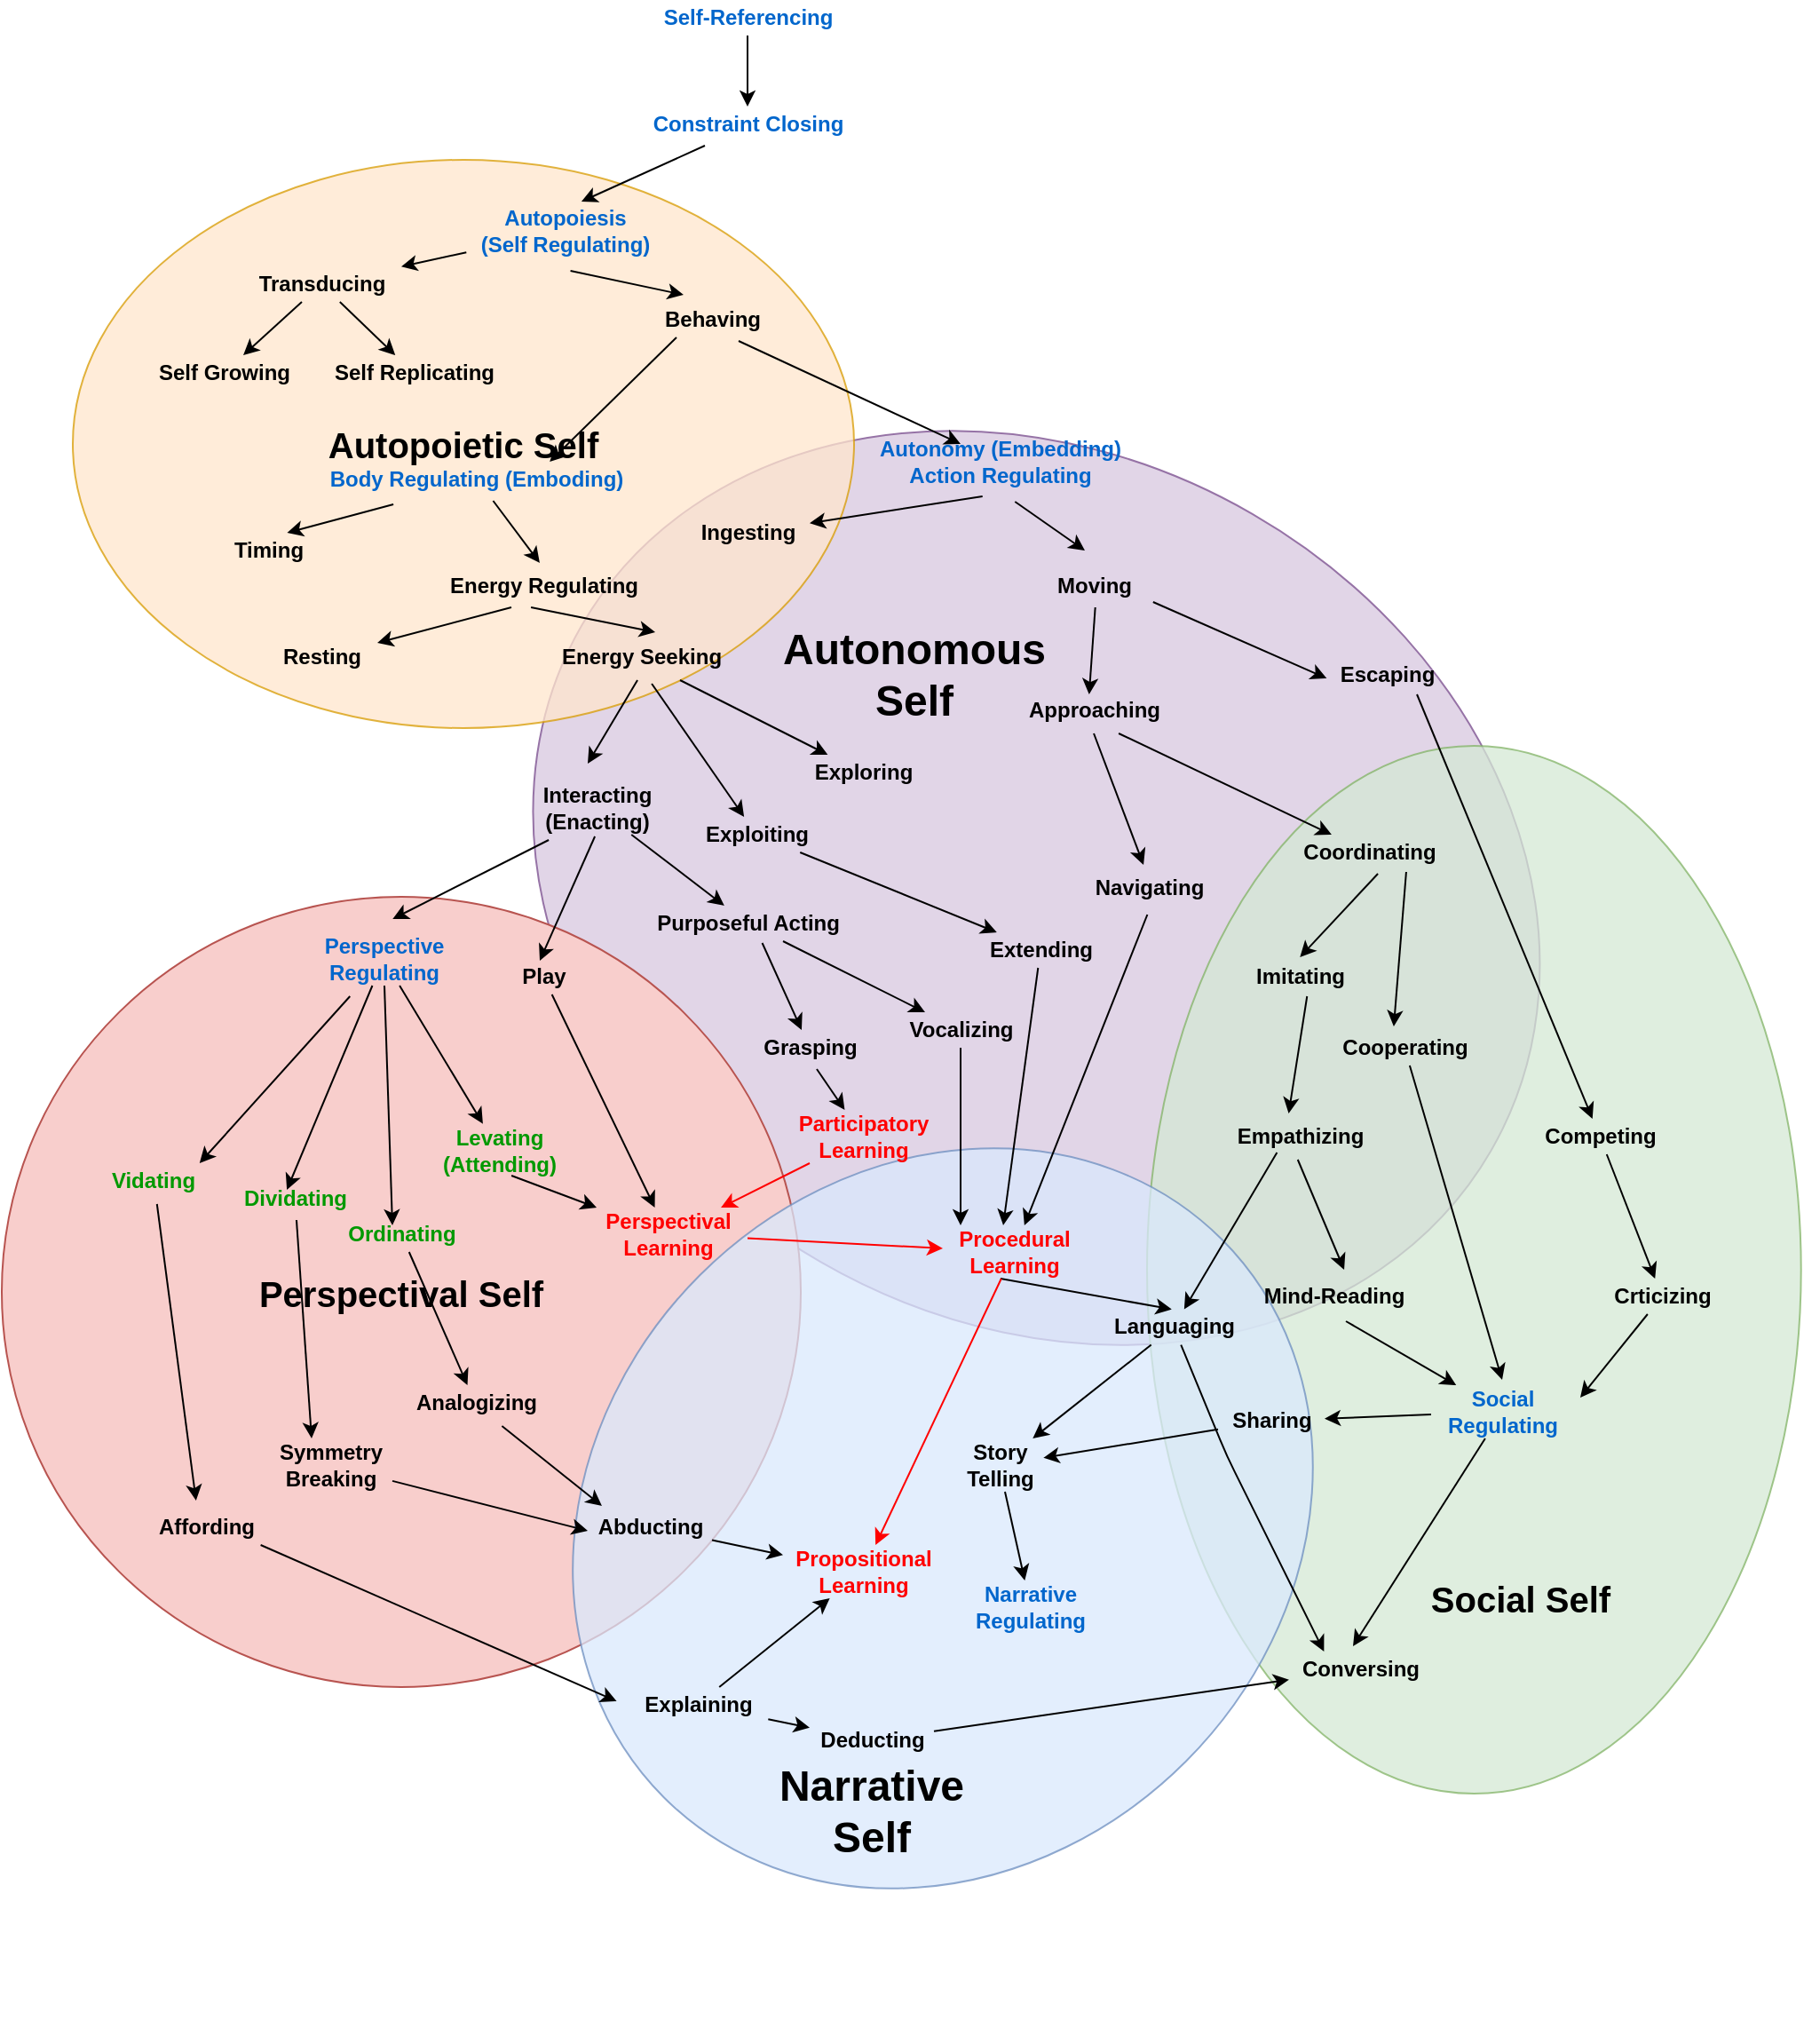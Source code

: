 <mxfile version="13.8.6" type="github">
  <diagram id="261lAa1EZaPhHnJhHldy" name="Page-1">
    <mxGraphModel dx="1796" dy="473" grid="1" gridSize="10" guides="1" tooltips="1" connect="1" arrows="1" fold="1" page="1" pageScale="1" pageWidth="850" pageHeight="1100" math="0" shadow="0">
      <root>
        <mxCell id="0" />
        <mxCell id="1" parent="0" />
        <mxCell id="-oYrf_uy26-qNpr954tw-61" value="" style="ellipse;whiteSpace=wrap;html=1;rotation=30;fillColor=#e1d5e7;strokeColor=#9673a6;" parent="1" vertex="1">
          <mxGeometry x="257.03" y="266.81" width="591.38" height="486.37" as="geometry" />
        </mxCell>
        <mxCell id="-oYrf_uy26-qNpr954tw-57" value="" style="ellipse;whiteSpace=wrap;html=1;fillColor=#d5e8d4;strokeColor=#82b366;direction=south;opacity=75;" parent="1" vertex="1">
          <mxGeometry x="615" y="430" width="368.35" height="590" as="geometry" />
        </mxCell>
        <mxCell id="-oYrf_uy26-qNpr954tw-51" value="&lt;b style=&quot;font-size: 20px&quot;&gt;Perspectival Self&lt;/b&gt;" style="ellipse;whiteSpace=wrap;html=1;fillColor=#f8cecc;strokeColor=#b85450;" parent="1" vertex="1">
          <mxGeometry x="-30" y="515" width="450" height="445" as="geometry" />
        </mxCell>
        <mxCell id="-oYrf_uy26-qNpr954tw-55" value="" style="ellipse;whiteSpace=wrap;html=1;rotation=45;fillColor=#dae8fc;strokeColor=#6c8ebf;opacity=75;" parent="1" vertex="1">
          <mxGeometry x="306.4" y="642.81" width="387.18" height="444.39" as="geometry" />
        </mxCell>
        <mxCell id="-oYrf_uy26-qNpr954tw-50" value="&lt;span style=&quot;font-size: 20px&quot;&gt;&lt;b&gt;Autopoietic Self&lt;/b&gt;&lt;/span&gt;" style="ellipse;whiteSpace=wrap;html=1;fillColor=#ffe6cc;strokeColor=#d79b00;opacity=75;" parent="1" vertex="1">
          <mxGeometry x="10" y="100" width="440" height="320" as="geometry" />
        </mxCell>
        <mxCell id="-oYrf_uy26-qNpr954tw-1" value="Constraint Closing" style="text;html=1;align=center;verticalAlign=middle;resizable=0;points=[];autosize=1;fontStyle=1;fontColor=#0066CC;" parent="1" vertex="1">
          <mxGeometry x="330" y="70" width="120" height="20" as="geometry" />
        </mxCell>
        <mxCell id="-oYrf_uy26-qNpr954tw-2" value="Autopoiesis&lt;br&gt;(Self Regulating)" style="text;html=1;align=center;verticalAlign=middle;resizable=0;points=[];autosize=1;fontStyle=1;fontColor=#0066CC;" parent="1" vertex="1">
          <mxGeometry x="231.65" y="125" width="110" height="30" as="geometry" />
        </mxCell>
        <mxCell id="-oYrf_uy26-qNpr954tw-3" value="Self Replicating" style="text;html=1;align=center;verticalAlign=middle;resizable=0;points=[];autosize=1;fontStyle=1" parent="1" vertex="1">
          <mxGeometry x="147.03" y="210" width="110" height="20" as="geometry" />
        </mxCell>
        <mxCell id="-oYrf_uy26-qNpr954tw-4" value="Self Growing" style="text;html=1;align=center;verticalAlign=middle;resizable=0;points=[];autosize=1;fontStyle=1" parent="1" vertex="1">
          <mxGeometry x="50" y="210" width="90" height="20" as="geometry" />
        </mxCell>
        <mxCell id="-oYrf_uy26-qNpr954tw-5" value="Behaving" style="text;html=1;align=center;verticalAlign=middle;resizable=0;points=[];autosize=1;fontStyle=1" parent="1" vertex="1">
          <mxGeometry x="335" y="180" width="70" height="20" as="geometry" />
        </mxCell>
        <mxCell id="-oYrf_uy26-qNpr954tw-6" value="Body Regulating (Emboding)" style="text;html=1;align=center;verticalAlign=middle;resizable=0;points=[];autosize=1;fontStyle=1;fontColor=#0066CC;" parent="1" vertex="1">
          <mxGeometry x="146.65" y="270" width="180" height="20" as="geometry" />
        </mxCell>
        <mxCell id="-oYrf_uy26-qNpr954tw-7" value="Autonomy (Embedding)&lt;br&gt;Action Regulating" style="text;html=1;align=center;verticalAlign=middle;resizable=0;points=[];autosize=1;fontStyle=1;fontColor=#0066CC;" parent="1" vertex="1">
          <mxGeometry x="456.65" y="255" width="150" height="30" as="geometry" />
        </mxCell>
        <mxCell id="-oYrf_uy26-qNpr954tw-9" value="Exploiting" style="text;html=1;align=center;verticalAlign=middle;resizable=0;points=[];autosize=1;fontStyle=1" parent="1" vertex="1">
          <mxGeometry x="360.0" y="470" width="70" height="20" as="geometry" />
        </mxCell>
        <mxCell id="-oYrf_uy26-qNpr954tw-10" value="Exploring" style="text;html=1;align=center;verticalAlign=middle;resizable=0;points=[];autosize=1;fontStyle=1" parent="1" vertex="1">
          <mxGeometry x="420" y="435" width="70" height="20" as="geometry" />
        </mxCell>
        <mxCell id="-oYrf_uy26-qNpr954tw-11" value="Interacting&lt;br&gt;(Enacting)" style="text;html=1;align=center;verticalAlign=middle;resizable=0;points=[];autosize=1;fontStyle=1" parent="1" vertex="1">
          <mxGeometry x="265" y="450" width="80" height="30" as="geometry" />
        </mxCell>
        <mxCell id="-oYrf_uy26-qNpr954tw-12" value="Timing" style="text;html=1;align=center;verticalAlign=middle;resizable=0;points=[];autosize=1;fontStyle=1" parent="1" vertex="1">
          <mxGeometry x="95" y="310" width="50" height="20" as="geometry" />
        </mxCell>
        <mxCell id="-oYrf_uy26-qNpr954tw-13" value="Energy Regulating" style="text;html=1;align=center;verticalAlign=middle;resizable=0;points=[];autosize=1;fontStyle=1" parent="1" vertex="1">
          <mxGeometry x="215" y="330" width="120" height="20" as="geometry" />
        </mxCell>
        <mxCell id="-oYrf_uy26-qNpr954tw-14" value="Resting" style="text;html=1;align=center;verticalAlign=middle;resizable=0;points=[];autosize=1;fontStyle=1" parent="1" vertex="1">
          <mxGeometry x="120" y="370" width="60" height="20" as="geometry" />
        </mxCell>
        <mxCell id="-oYrf_uy26-qNpr954tw-15" value="Energy Seeking" style="text;html=1;align=center;verticalAlign=middle;resizable=0;points=[];autosize=1;fontStyle=1" parent="1" vertex="1">
          <mxGeometry x="275" y="370" width="110" height="20" as="geometry" />
        </mxCell>
        <mxCell id="-oYrf_uy26-qNpr954tw-16" value="Ingesting" style="text;html=1;align=center;verticalAlign=middle;resizable=0;points=[];autosize=1;fontStyle=1" parent="1" vertex="1">
          <mxGeometry x="355" y="300" width="70" height="20" as="geometry" />
        </mxCell>
        <mxCell id="-oYrf_uy26-qNpr954tw-17" value="Moving" style="text;html=1;align=center;verticalAlign=middle;resizable=0;points=[];autosize=1;fontStyle=1" parent="1" vertex="1">
          <mxGeometry x="555" y="330" width="60" height="20" as="geometry" />
        </mxCell>
        <mxCell id="-oYrf_uy26-qNpr954tw-18" value="Escaping" style="text;html=1;align=center;verticalAlign=middle;resizable=0;points=[];autosize=1;fontStyle=1" parent="1" vertex="1">
          <mxGeometry x="715" y="380" width="70" height="20" as="geometry" />
        </mxCell>
        <mxCell id="-oYrf_uy26-qNpr954tw-19" value="Approaching" style="text;html=1;align=center;verticalAlign=middle;resizable=0;points=[];autosize=1;fontStyle=1" parent="1" vertex="1">
          <mxGeometry x="540" y="400" width="90" height="20" as="geometry" />
        </mxCell>
        <mxCell id="-oYrf_uy26-qNpr954tw-20" value="Perspective&lt;br&gt;Regulating" style="text;html=1;align=center;verticalAlign=middle;resizable=0;points=[];autosize=1;fontStyle=1;fontColor=#0066CC;" parent="1" vertex="1">
          <mxGeometry x="145" y="535" width="80" height="30" as="geometry" />
        </mxCell>
        <mxCell id="-oYrf_uy26-qNpr954tw-21" value="Purposeful Acting" style="text;html=1;align=center;verticalAlign=middle;resizable=0;points=[];autosize=1;fontStyle=1" parent="1" vertex="1">
          <mxGeometry x="330" y="520" width="120" height="20" as="geometry" />
        </mxCell>
        <mxCell id="-oYrf_uy26-qNpr954tw-33" value="Levating&lt;br&gt;(Attending)" style="text;html=1;align=center;verticalAlign=middle;resizable=0;points=[];autosize=1;fontStyle=1;fontColor=#009900;" parent="1" vertex="1">
          <mxGeometry x="210" y="642.81" width="80" height="30" as="geometry" />
        </mxCell>
        <mxCell id="-oYrf_uy26-qNpr954tw-34" value="Vidating" style="text;html=1;align=center;verticalAlign=middle;resizable=0;points=[];autosize=1;fontStyle=1;fontColor=#009900;" parent="1" vertex="1">
          <mxGeometry x="25" y="665" width="60" height="20" as="geometry" />
        </mxCell>
        <mxCell id="-oYrf_uy26-qNpr954tw-35" value="Symmetry&lt;br&gt;Breaking" style="text;html=1;align=center;verticalAlign=middle;resizable=0;points=[];autosize=1;fontStyle=1" parent="1" vertex="1">
          <mxGeometry x="120" y="820" width="70" height="30" as="geometry" />
        </mxCell>
        <mxCell id="-oYrf_uy26-qNpr954tw-36" value="Ordinating" style="text;html=1;align=center;verticalAlign=middle;resizable=0;points=[];autosize=1;fontStyle=1;fontColor=#009900;" parent="1" vertex="1">
          <mxGeometry x="155" y="695" width="80" height="20" as="geometry" />
        </mxCell>
        <mxCell id="-oYrf_uy26-qNpr954tw-37" value="Procedural&lt;br&gt;Learning" style="text;html=1;align=center;verticalAlign=middle;resizable=0;points=[];autosize=1;fontStyle=1;fontColor=#FF0000;" parent="1" vertex="1">
          <mxGeometry x="500" y="700" width="80" height="30" as="geometry" />
        </mxCell>
        <mxCell id="-oYrf_uy26-qNpr954tw-38" value="Propositional&lt;br&gt;Learning" style="text;html=1;align=center;verticalAlign=middle;resizable=0;points=[];autosize=1;fontStyle=1;fontColor=#FF0000;" parent="1" vertex="1">
          <mxGeometry x="410" y="880" width="90" height="30" as="geometry" />
        </mxCell>
        <mxCell id="-oYrf_uy26-qNpr954tw-39" value="Play" style="text;html=1;align=center;verticalAlign=middle;resizable=0;points=[];autosize=1;fontStyle=1" parent="1" vertex="1">
          <mxGeometry x="255" y="550" width="40" height="20" as="geometry" />
        </mxCell>
        <mxCell id="-oYrf_uy26-qNpr954tw-40" value="Participatory&lt;br&gt;Learning" style="text;html=1;align=center;verticalAlign=middle;resizable=0;points=[];autosize=1;fontStyle=1;fontColor=#FF0000;" parent="1" vertex="1">
          <mxGeometry x="410" y="635" width="90" height="30" as="geometry" />
        </mxCell>
        <mxCell id="-oYrf_uy26-qNpr954tw-41" value="Sharing" style="text;html=1;align=center;verticalAlign=middle;resizable=0;points=[];autosize=1;fontStyle=1" parent="1" vertex="1">
          <mxGeometry x="655" y="800" width="60" height="20" as="geometry" />
        </mxCell>
        <mxCell id="-oYrf_uy26-qNpr954tw-42" value="Coordinating" style="text;html=1;align=center;verticalAlign=middle;resizable=0;points=[];autosize=1;fontStyle=1" parent="1" vertex="1">
          <mxGeometry x="695" y="480" width="90" height="20" as="geometry" />
        </mxCell>
        <mxCell id="-oYrf_uy26-qNpr954tw-43" value="Social&lt;br&gt;Regulating" style="text;html=1;align=center;verticalAlign=middle;resizable=0;points=[];autosize=1;fontStyle=1;fontColor=#0066CC;" parent="1" vertex="1">
          <mxGeometry x="775" y="790" width="80" height="30" as="geometry" />
        </mxCell>
        <mxCell id="-oYrf_uy26-qNpr954tw-44" value="Imitating" style="text;html=1;align=center;verticalAlign=middle;resizable=0;points=[];autosize=1;fontStyle=1" parent="1" vertex="1">
          <mxGeometry x="666.15" y="550" width="70" height="20" as="geometry" />
        </mxCell>
        <mxCell id="-oYrf_uy26-qNpr954tw-45" value="Languaging" style="text;html=1;align=center;verticalAlign=middle;resizable=0;points=[];autosize=1;fontStyle=1" parent="1" vertex="1">
          <mxGeometry x="590" y="747.28" width="80" height="20" as="geometry" />
        </mxCell>
        <mxCell id="-oYrf_uy26-qNpr954tw-46" value="Mind-Reading" style="text;html=1;align=center;verticalAlign=middle;resizable=0;points=[];autosize=1;fontStyle=1" parent="1" vertex="1">
          <mxGeometry x="675" y="730" width="90" height="20" as="geometry" />
        </mxCell>
        <mxCell id="-oYrf_uy26-qNpr954tw-47" value="Navigating" style="text;html=1;align=center;verticalAlign=middle;resizable=0;points=[];autosize=1;fontStyle=1" parent="1" vertex="1">
          <mxGeometry x="576.15" y="500" width="80" height="20" as="geometry" />
        </mxCell>
        <mxCell id="-oYrf_uy26-qNpr954tw-48" value="Grasping" style="text;html=1;align=center;verticalAlign=middle;resizable=0;points=[];autosize=1;fontStyle=1" parent="1" vertex="1">
          <mxGeometry x="390" y="590" width="70" height="20" as="geometry" />
        </mxCell>
        <mxCell id="-oYrf_uy26-qNpr954tw-49" value="&lt;b&gt;Vocalizing&lt;/b&gt;" style="text;html=1;align=center;verticalAlign=middle;resizable=0;points=[];autosize=1;" parent="1" vertex="1">
          <mxGeometry x="475" y="580" width="70" height="20" as="geometry" />
        </mxCell>
        <mxCell id="-oYrf_uy26-qNpr954tw-56" value="&lt;b&gt;Empathizing&lt;/b&gt;" style="text;html=1;align=center;verticalAlign=middle;resizable=0;points=[];autosize=1;" parent="1" vertex="1">
          <mxGeometry x="656.15" y="640" width="90" height="20" as="geometry" />
        </mxCell>
        <mxCell id="-oYrf_uy26-qNpr954tw-65" value="&lt;font style=&quot;font-size: 20px&quot;&gt;&lt;b&gt;Social Self&lt;br&gt;&lt;/b&gt;&lt;/font&gt;" style="text;html=1;align=center;verticalAlign=middle;resizable=0;points=[];autosize=1;" parent="1" vertex="1">
          <mxGeometry x="765" y="900" width="120" height="20" as="geometry" />
        </mxCell>
        <mxCell id="-oYrf_uy26-qNpr954tw-69" value="" style="endArrow=none;html=1;exitX=0.589;exitY=-0.05;exitDx=0;exitDy=0;exitPerimeter=0;endFill=0;startArrow=classic;startFill=1;entryX=0.3;entryY=1.1;entryDx=0;entryDy=0;entryPerimeter=0;" parent="1" source="-oYrf_uy26-qNpr954tw-2" target="-oYrf_uy26-qNpr954tw-1" edge="1">
          <mxGeometry width="50" height="50" relative="1" as="geometry">
            <mxPoint x="320" y="120" as="sourcePoint" />
            <mxPoint x="370" y="70" as="targetPoint" />
          </mxGeometry>
        </mxCell>
        <mxCell id="-oYrf_uy26-qNpr954tw-72" value="" style="endArrow=none;html=1;entryX=0.533;entryY=1.25;entryDx=0;entryDy=0;entryPerimeter=0;exitX=0.271;exitY=-0.2;exitDx=0;exitDy=0;exitPerimeter=0;startArrow=classic;startFill=1;" parent="1" source="-oYrf_uy26-qNpr954tw-5" target="-oYrf_uy26-qNpr954tw-2" edge="1">
          <mxGeometry width="50" height="50" relative="1" as="geometry">
            <mxPoint x="360" y="170" as="sourcePoint" />
            <mxPoint x="430" y="130" as="targetPoint" />
          </mxGeometry>
        </mxCell>
        <mxCell id="-oYrf_uy26-qNpr954tw-74" value="" style="endArrow=none;html=1;exitX=0.733;exitY=0;exitDx=0;exitDy=0;exitPerimeter=0;startArrow=classic;startFill=1;" parent="1" source="-oYrf_uy26-qNpr954tw-6" edge="1">
          <mxGeometry width="50" height="50" relative="1" as="geometry">
            <mxPoint x="300" y="250" as="sourcePoint" />
            <mxPoint x="350" y="200" as="targetPoint" />
          </mxGeometry>
        </mxCell>
        <mxCell id="-oYrf_uy26-qNpr954tw-76" value="" style="endArrow=classic;html=1;exitX=0.714;exitY=1.1;exitDx=0;exitDy=0;exitPerimeter=0;startArrow=none;startFill=0;endFill=1;" parent="1" source="-oYrf_uy26-qNpr954tw-5" edge="1">
          <mxGeometry width="50" height="50" relative="1" as="geometry">
            <mxPoint x="460" y="200" as="sourcePoint" />
            <mxPoint x="510" y="260" as="targetPoint" />
          </mxGeometry>
        </mxCell>
        <mxCell id="-oYrf_uy26-qNpr954tw-78" value="" style="endArrow=none;html=1;exitX=0.714;exitY=0;exitDx=0;exitDy=0;exitPerimeter=0;entryX=0.244;entryY=1.2;entryDx=0;entryDy=0;entryPerimeter=0;startArrow=classic;startFill=1;" parent="1" source="-oYrf_uy26-qNpr954tw-12" target="-oYrf_uy26-qNpr954tw-6" edge="1">
          <mxGeometry width="50" height="50" relative="1" as="geometry">
            <mxPoint x="160" y="340" as="sourcePoint" />
            <mxPoint x="210" y="290" as="targetPoint" />
          </mxGeometry>
        </mxCell>
        <mxCell id="-oYrf_uy26-qNpr954tw-80" value="" style="endArrow=none;html=1;entryX=0.556;entryY=1.1;entryDx=0;entryDy=0;entryPerimeter=0;exitX=0.483;exitY=-0.15;exitDx=0;exitDy=0;exitPerimeter=0;startArrow=classic;startFill=1;" parent="1" source="-oYrf_uy26-qNpr954tw-13" target="-oYrf_uy26-qNpr954tw-6" edge="1">
          <mxGeometry width="50" height="50" relative="1" as="geometry">
            <mxPoint x="320" y="310" as="sourcePoint" />
            <mxPoint x="370" y="260" as="targetPoint" />
          </mxGeometry>
        </mxCell>
        <mxCell id="-oYrf_uy26-qNpr954tw-81" value="" style="endArrow=none;html=1;exitX=1.025;exitY=0.1;exitDx=0;exitDy=0;exitPerimeter=0;entryX=0.35;entryY=1.1;entryDx=0;entryDy=0;entryPerimeter=0;startArrow=classic;startFill=1;" parent="1" source="-oYrf_uy26-qNpr954tw-14" target="-oYrf_uy26-qNpr954tw-13" edge="1">
          <mxGeometry width="50" height="50" relative="1" as="geometry">
            <mxPoint x="190" y="400" as="sourcePoint" />
            <mxPoint x="240" y="350" as="targetPoint" />
          </mxGeometry>
        </mxCell>
        <mxCell id="-oYrf_uy26-qNpr954tw-82" value="" style="endArrow=none;html=1;entryX=0.442;entryY=1.1;entryDx=0;entryDy=0;entryPerimeter=0;exitX=0.573;exitY=-0.2;exitDx=0;exitDy=0;exitPerimeter=0;startArrow=classic;startFill=1;" parent="1" source="-oYrf_uy26-qNpr954tw-15" target="-oYrf_uy26-qNpr954tw-13" edge="1">
          <mxGeometry width="50" height="50" relative="1" as="geometry">
            <mxPoint x="350" y="340" as="sourcePoint" />
            <mxPoint x="400" y="290" as="targetPoint" />
          </mxGeometry>
        </mxCell>
        <mxCell id="-oYrf_uy26-qNpr954tw-84" value="" style="endArrow=none;html=1;entryX=0.438;entryY=1.15;entryDx=0;entryDy=0;entryPerimeter=0;startArrow=classic;startFill=1;" parent="1" source="-oYrf_uy26-qNpr954tw-16" target="-oYrf_uy26-qNpr954tw-7" edge="1">
          <mxGeometry width="50" height="50" relative="1" as="geometry">
            <mxPoint x="500" y="360" as="sourcePoint" />
            <mxPoint x="550" y="310" as="targetPoint" />
          </mxGeometry>
        </mxCell>
        <mxCell id="-oYrf_uy26-qNpr954tw-85" value="" style="endArrow=none;html=1;entryX=0.56;entryY=1.25;entryDx=0;entryDy=0;entryPerimeter=0;startArrow=classic;startFill=1;" parent="1" target="-oYrf_uy26-qNpr954tw-7" edge="1">
          <mxGeometry width="50" height="50" relative="1" as="geometry">
            <mxPoint x="580" y="320" as="sourcePoint" />
            <mxPoint x="540" y="330" as="targetPoint" />
          </mxGeometry>
        </mxCell>
        <mxCell id="-oYrf_uy26-qNpr954tw-86" value="" style="endArrow=none;html=1;entryX=0.514;entryY=1.1;entryDx=0;entryDy=0;entryPerimeter=0;exitX=0.471;exitY=0.05;exitDx=0;exitDy=0;exitPerimeter=0;startArrow=classic;startFill=1;" parent="1" source="-oYrf_uy26-qNpr954tw-19" target="-oYrf_uy26-qNpr954tw-17" edge="1">
          <mxGeometry width="50" height="50" relative="1" as="geometry">
            <mxPoint x="560" y="400" as="sourcePoint" />
            <mxPoint x="610" y="350" as="targetPoint" />
          </mxGeometry>
        </mxCell>
        <mxCell id="-oYrf_uy26-qNpr954tw-88" value="" style="endArrow=none;html=1;entryX=0.656;entryY=1.15;entryDx=0;entryDy=0;entryPerimeter=0;endFill=0;startArrow=classic;startFill=1;" parent="1" source="-oYrf_uy26-qNpr954tw-42" target="-oYrf_uy26-qNpr954tw-19" edge="1">
          <mxGeometry width="50" height="50" relative="1" as="geometry">
            <mxPoint x="720" y="450" as="sourcePoint" />
            <mxPoint x="710" y="290" as="targetPoint" />
          </mxGeometry>
        </mxCell>
        <mxCell id="-oYrf_uy26-qNpr954tw-90" value="" style="endArrow=classic;html=1;exitX=1.057;exitY=0.95;exitDx=0;exitDy=0;exitPerimeter=0;entryX=0.017;entryY=0.6;entryDx=0;entryDy=0;entryPerimeter=0;startArrow=none;startFill=0;endFill=1;" parent="1" source="-oYrf_uy26-qNpr954tw-17" target="-oYrf_uy26-qNpr954tw-18" edge="1">
          <mxGeometry width="50" height="50" relative="1" as="geometry">
            <mxPoint x="640" y="170" as="sourcePoint" />
            <mxPoint x="690" y="330" as="targetPoint" />
          </mxGeometry>
        </mxCell>
        <mxCell id="-oYrf_uy26-qNpr954tw-92" value="" style="endArrow=classic;html=1;exitX=0.556;exitY=1.1;exitDx=0;exitDy=0;exitPerimeter=0;entryX=0.5;entryY=-0.05;entryDx=0;entryDy=0;entryPerimeter=0;startArrow=none;startFill=0;endFill=1;" parent="1" source="-oYrf_uy26-qNpr954tw-42" target="-oYrf_uy26-qNpr954tw-44" edge="1">
          <mxGeometry width="50" height="50" relative="1" as="geometry">
            <mxPoint x="960" y="580" as="sourcePoint" />
            <mxPoint x="1010" y="530" as="targetPoint" />
          </mxGeometry>
        </mxCell>
        <mxCell id="-oYrf_uy26-qNpr954tw-96" value="" style="endArrow=none;html=1;exitX=0.429;exitY=-0.15;exitDx=0;exitDy=0;exitPerimeter=0;entryX=0.557;entryY=1.05;entryDx=0;entryDy=0;entryPerimeter=0;startArrow=classic;startFill=1;" parent="1" source="-oYrf_uy26-qNpr954tw-56" target="-oYrf_uy26-qNpr954tw-44" edge="1">
          <mxGeometry width="50" height="50" relative="1" as="geometry">
            <mxPoint x="690" y="550" as="sourcePoint" />
            <mxPoint x="740" y="500" as="targetPoint" />
          </mxGeometry>
        </mxCell>
        <mxCell id="-oYrf_uy26-qNpr954tw-99" value="" style="endArrow=none;html=1;entryX=0.482;entryY=1.15;entryDx=0;entryDy=0;entryPerimeter=0;startArrow=classic;startFill=1;" parent="1" target="-oYrf_uy26-qNpr954tw-15" edge="1">
          <mxGeometry width="50" height="50" relative="1" as="geometry">
            <mxPoint x="300" y="440" as="sourcePoint" />
            <mxPoint x="350" y="390" as="targetPoint" />
          </mxGeometry>
        </mxCell>
        <mxCell id="-oYrf_uy26-qNpr954tw-101" value="" style="endArrow=classic;html=1;exitX=0.555;exitY=1.25;exitDx=0;exitDy=0;exitPerimeter=0;startArrow=none;startFill=0;endFill=1;" parent="1" source="-oYrf_uy26-qNpr954tw-15" target="-oYrf_uy26-qNpr954tw-9" edge="1">
          <mxGeometry width="50" height="50" relative="1" as="geometry">
            <mxPoint x="350" y="430" as="sourcePoint" />
            <mxPoint x="390" y="460" as="targetPoint" />
          </mxGeometry>
        </mxCell>
        <mxCell id="-oYrf_uy26-qNpr954tw-102" value="" style="endArrow=classic;html=1;exitX=0.7;exitY=1.15;exitDx=0;exitDy=0;exitPerimeter=0;startArrow=none;startFill=0;endFill=1;" parent="1" source="-oYrf_uy26-qNpr954tw-15" target="-oYrf_uy26-qNpr954tw-10" edge="1">
          <mxGeometry width="50" height="50" relative="1" as="geometry">
            <mxPoint x="380" y="430" as="sourcePoint" />
            <mxPoint x="430" y="380" as="targetPoint" />
          </mxGeometry>
        </mxCell>
        <mxCell id="-oYrf_uy26-qNpr954tw-103" value="" style="endArrow=none;html=1;entryX=0.163;entryY=1.1;entryDx=0;entryDy=0;entryPerimeter=0;exitX=0.564;exitY=-0.25;exitDx=0;exitDy=0;exitPerimeter=0;startArrow=classic;startFill=1;" parent="1" source="-oYrf_uy26-qNpr954tw-20" target="-oYrf_uy26-qNpr954tw-11" edge="1">
          <mxGeometry width="50" height="50" relative="1" as="geometry">
            <mxPoint x="300" y="520" as="sourcePoint" />
            <mxPoint x="350" y="470" as="targetPoint" />
          </mxGeometry>
        </mxCell>
        <mxCell id="-oYrf_uy26-qNpr954tw-104" value="" style="endArrow=none;html=1;startArrow=classic;startFill=1;" parent="1" source="-oYrf_uy26-qNpr954tw-21" target="-oYrf_uy26-qNpr954tw-11" edge="1">
          <mxGeometry width="50" height="50" relative="1" as="geometry">
            <mxPoint x="310" y="640" as="sourcePoint" />
            <mxPoint x="360" y="590" as="targetPoint" />
          </mxGeometry>
        </mxCell>
        <mxCell id="-oYrf_uy26-qNpr954tw-105" value="" style="endArrow=none;html=1;entryX=0.569;entryY=1.05;entryDx=0;entryDy=0;entryPerimeter=0;startArrow=classic;startFill=1;" parent="1" source="-oYrf_uy26-qNpr954tw-48" target="-oYrf_uy26-qNpr954tw-21" edge="1">
          <mxGeometry width="50" height="50" relative="1" as="geometry">
            <mxPoint x="446.18" y="610" as="sourcePoint" />
            <mxPoint x="496.18" y="560" as="targetPoint" />
          </mxGeometry>
        </mxCell>
        <mxCell id="-oYrf_uy26-qNpr954tw-106" value="" style="endArrow=none;html=1;startArrow=classic;startFill=1;" parent="1" source="-oYrf_uy26-qNpr954tw-49" target="-oYrf_uy26-qNpr954tw-21" edge="1">
          <mxGeometry width="50" height="50" relative="1" as="geometry">
            <mxPoint x="500" y="640" as="sourcePoint" />
            <mxPoint x="550" y="590" as="targetPoint" />
          </mxGeometry>
        </mxCell>
        <mxCell id="-oYrf_uy26-qNpr954tw-107" value="" style="endArrow=none;html=1;entryX=0.5;entryY=1.15;entryDx=0;entryDy=0;entryPerimeter=0;exitX=0.461;exitY=-0.15;exitDx=0;exitDy=0;exitPerimeter=0;endFill=0;startArrow=classic;startFill=1;" parent="1" source="-oYrf_uy26-qNpr954tw-47" target="-oYrf_uy26-qNpr954tw-19" edge="1">
          <mxGeometry width="50" height="50" relative="1" as="geometry">
            <mxPoint x="660" y="560" as="sourcePoint" />
            <mxPoint x="640" y="470" as="targetPoint" />
          </mxGeometry>
        </mxCell>
        <mxCell id="-oYrf_uy26-qNpr954tw-108" value="" style="endArrow=none;html=1;entryX=0.488;entryY=1.25;entryDx=0;entryDy=0;entryPerimeter=0;startArrow=classic;startFill=1;" parent="1" source="-oYrf_uy26-qNpr954tw-37" target="-oYrf_uy26-qNpr954tw-47" edge="1">
          <mxGeometry width="50" height="50" relative="1" as="geometry">
            <mxPoint x="730" y="720" as="sourcePoint" />
            <mxPoint x="635" y="580" as="targetPoint" />
          </mxGeometry>
        </mxCell>
        <mxCell id="-oYrf_uy26-qNpr954tw-112" value="" style="endArrow=none;html=1;exitX=0.486;exitY=0;exitDx=0;exitDy=0;exitPerimeter=0;startArrow=classic;startFill=1;entryX=0.406;entryY=1;entryDx=0;entryDy=0;entryPerimeter=0;" parent="1" source="-oYrf_uy26-qNpr954tw-45" edge="1" target="-oYrf_uy26-qNpr954tw-37">
          <mxGeometry width="50" height="50" relative="1" as="geometry">
            <mxPoint x="730" y="720" as="sourcePoint" />
            <mxPoint x="608" y="640" as="targetPoint" />
          </mxGeometry>
        </mxCell>
        <mxCell id="-oYrf_uy26-qNpr954tw-113" value="" style="endArrow=none;html=1;entryX=0.557;entryY=1.1;entryDx=0;entryDy=0;entryPerimeter=0;startArrow=classic;startFill=1;" parent="1" target="-oYrf_uy26-qNpr954tw-48" edge="1" source="-oYrf_uy26-qNpr954tw-40">
          <mxGeometry width="50" height="50" relative="1" as="geometry">
            <mxPoint x="460" y="680" as="sourcePoint" />
            <mxPoint x="465" y="630" as="targetPoint" />
          </mxGeometry>
        </mxCell>
        <mxCell id="-oYrf_uy26-qNpr954tw-114" value="" style="endArrow=none;html=1;entryX=0.488;entryY=1.033;entryDx=0;entryDy=0;entryPerimeter=0;startArrow=classic;startFill=1;exitX=0.45;exitY=0.05;exitDx=0;exitDy=0;exitPerimeter=0;" parent="1" target="-oYrf_uy26-qNpr954tw-11" edge="1" source="-oYrf_uy26-qNpr954tw-39">
          <mxGeometry width="50" height="50" relative="1" as="geometry">
            <mxPoint x="360" y="640" as="sourcePoint" />
            <mxPoint x="480" y="560" as="targetPoint" />
          </mxGeometry>
        </mxCell>
        <mxCell id="-oYrf_uy26-qNpr954tw-116" value="Conversing" style="text;html=1;align=center;verticalAlign=middle;resizable=0;points=[];autosize=1;fontStyle=1" parent="1" vertex="1">
          <mxGeometry x="695" y="940" width="80" height="20" as="geometry" />
        </mxCell>
        <mxCell id="-oYrf_uy26-qNpr954tw-117" value="" style="endArrow=none;html=1;entryX=0.486;entryY=1.15;entryDx=0;entryDy=0;entryPerimeter=0;exitX=0.567;exitY=-0.25;exitDx=0;exitDy=0;exitPerimeter=0;endFill=0;startArrow=classic;startFill=1;" parent="1" source="-oYrf_uy26-qNpr954tw-46" target="-oYrf_uy26-qNpr954tw-56" edge="1">
          <mxGeometry width="50" height="50" relative="1" as="geometry">
            <mxPoint x="750" y="720" as="sourcePoint" />
            <mxPoint x="770" y="620" as="targetPoint" />
          </mxGeometry>
        </mxCell>
        <mxCell id="-oYrf_uy26-qNpr954tw-118" value="" style="endArrow=none;html=1;entryX=0.578;entryY=1.2;entryDx=0;entryDy=0;entryPerimeter=0;endFill=0;startArrow=classic;startFill=1;" parent="1" source="-oYrf_uy26-qNpr954tw-43" target="-oYrf_uy26-qNpr954tw-46" edge="1">
          <mxGeometry width="50" height="50" relative="1" as="geometry">
            <mxPoint x="760" y="800" as="sourcePoint" />
            <mxPoint x="810" y="750" as="targetPoint" />
          </mxGeometry>
        </mxCell>
        <mxCell id="-oYrf_uy26-qNpr954tw-119" value="" style="endArrow=none;html=1;exitX=0.45;exitY=-0.15;exitDx=0;exitDy=0;exitPerimeter=0;endFill=0;startArrow=classic;startFill=1;" parent="1" source="-oYrf_uy26-qNpr954tw-116" target="-oYrf_uy26-qNpr954tw-43" edge="1">
          <mxGeometry width="50" height="50" relative="1" as="geometry">
            <mxPoint x="630" y="910" as="sourcePoint" />
            <mxPoint x="720" y="825" as="targetPoint" />
          </mxGeometry>
        </mxCell>
        <mxCell id="-oYrf_uy26-qNpr954tw-123" value="" style="endArrow=none;html=1;entryX=0.264;entryY=1.2;entryDx=0;entryDy=0;entryPerimeter=0;exitX=0.94;exitY=0;exitDx=0;exitDy=0;exitPerimeter=0;startArrow=classic;startFill=1;" parent="1" source="-oYrf_uy26-qNpr954tw-34" target="-oYrf_uy26-qNpr954tw-20" edge="1">
          <mxGeometry width="50" height="50" relative="1" as="geometry">
            <mxPoint x="140" y="610" as="sourcePoint" />
            <mxPoint x="250" y="570" as="targetPoint" />
          </mxGeometry>
        </mxCell>
        <mxCell id="-oYrf_uy26-qNpr954tw-125" value="" style="endArrow=none;html=1;startArrow=classic;startFill=1;" parent="1" edge="1" target="-oYrf_uy26-qNpr954tw-20">
          <mxGeometry width="50" height="50" relative="1" as="geometry">
            <mxPoint x="130.57" y="680" as="sourcePoint" />
            <mxPoint x="250" y="580" as="targetPoint" />
          </mxGeometry>
        </mxCell>
        <mxCell id="-oYrf_uy26-qNpr954tw-126" value="" style="endArrow=none;html=1;startArrow=classic;startFill=1;" parent="1" target="-oYrf_uy26-qNpr954tw-20" edge="1">
          <mxGeometry width="50" height="50" relative="1" as="geometry">
            <mxPoint x="190" y="700" as="sourcePoint" />
            <mxPoint x="290" y="560" as="targetPoint" />
            <Array as="points" />
          </mxGeometry>
        </mxCell>
        <mxCell id="-oYrf_uy26-qNpr954tw-132" value="Dividating" style="text;html=1;align=center;verticalAlign=middle;resizable=0;points=[];autosize=1;fontStyle=1;fontColor=#009900;" parent="1" vertex="1">
          <mxGeometry x="100" y="675" width="70" height="20" as="geometry" />
        </mxCell>
        <mxCell id="-oYrf_uy26-qNpr954tw-133" value="Analogizing" style="text;html=1;align=center;verticalAlign=middle;resizable=0;points=[];autosize=1;fontStyle=1" parent="1" vertex="1">
          <mxGeometry x="196.65" y="790" width="80" height="20" as="geometry" />
        </mxCell>
        <mxCell id="-oYrf_uy26-qNpr954tw-138" value="" style="endArrow=none;html=1;startArrow=classic;startFill=1;entryX=0.514;entryY=1.1;entryDx=0;entryDy=0;entryPerimeter=0;" parent="1" target="-oYrf_uy26-qNpr954tw-132" edge="1">
          <mxGeometry width="50" height="50" relative="1" as="geometry">
            <mxPoint x="144.5" y="820" as="sourcePoint" />
            <mxPoint x="145" y="710" as="targetPoint" />
          </mxGeometry>
        </mxCell>
        <mxCell id="-oYrf_uy26-qNpr954tw-139" value="" style="endArrow=none;html=1;startArrow=classic;startFill=1;" parent="1" edge="1" target="-oYrf_uy26-qNpr954tw-36" source="-oYrf_uy26-qNpr954tw-133">
          <mxGeometry width="50" height="50" relative="1" as="geometry">
            <mxPoint x="229" y="810" as="sourcePoint" />
            <mxPoint x="229" y="740" as="targetPoint" />
          </mxGeometry>
        </mxCell>
        <mxCell id="-oYrf_uy26-qNpr954tw-140" value="Affording" style="text;html=1;align=center;verticalAlign=middle;resizable=0;points=[];autosize=1;fontStyle=1" parent="1" vertex="1">
          <mxGeometry x="50" y="860" width="70" height="20" as="geometry" />
        </mxCell>
        <mxCell id="-oYrf_uy26-qNpr954tw-141" value="" style="endArrow=none;html=1;entryX=0.54;entryY=1.15;entryDx=0;entryDy=0;entryPerimeter=0;exitX=0.42;exitY=-0.25;exitDx=0;exitDy=0;exitPerimeter=0;endFill=0;startArrow=classic;startFill=1;" parent="1" source="-oYrf_uy26-qNpr954tw-140" target="-oYrf_uy26-qNpr954tw-34" edge="1">
          <mxGeometry width="50" height="50" relative="1" as="geometry">
            <mxPoint x="57" y="770" as="sourcePoint" />
            <mxPoint x="80" y="690" as="targetPoint" />
          </mxGeometry>
        </mxCell>
        <mxCell id="-oYrf_uy26-qNpr954tw-142" value="Abducting" style="text;html=1;align=center;verticalAlign=middle;resizable=0;points=[];autosize=1;fontStyle=1" parent="1" vertex="1">
          <mxGeometry x="300" y="860" width="70" height="20" as="geometry" />
        </mxCell>
        <mxCell id="-oYrf_uy26-qNpr954tw-143" value="Explaining" style="text;html=1;align=center;verticalAlign=middle;resizable=0;points=[];autosize=1;fontStyle=1" parent="1" vertex="1">
          <mxGeometry x="321.65" y="960" width="80" height="20" as="geometry" />
        </mxCell>
        <mxCell id="-oYrf_uy26-qNpr954tw-144" value="" style="endArrow=none;html=1;entryX=0.688;entryY=1.15;entryDx=0;entryDy=0;entryPerimeter=0;exitX=0.114;exitY=-0.1;exitDx=0;exitDy=0;exitPerimeter=0;endFill=0;startArrow=classic;startFill=1;" parent="1" source="-oYrf_uy26-qNpr954tw-142" target="-oYrf_uy26-qNpr954tw-133" edge="1">
          <mxGeometry width="50" height="50" relative="1" as="geometry">
            <mxPoint x="370" y="860" as="sourcePoint" />
            <mxPoint x="420" y="810" as="targetPoint" />
          </mxGeometry>
        </mxCell>
        <mxCell id="-oYrf_uy26-qNpr954tw-147" value="" style="endArrow=classic;html=1;endFill=1;entryX=0;entryY=0.6;entryDx=0;entryDy=0;entryPerimeter=0;" parent="1" target="-oYrf_uy26-qNpr954tw-142" edge="1" source="-oYrf_uy26-qNpr954tw-35">
          <mxGeometry width="50" height="50" relative="1" as="geometry">
            <mxPoint x="150" y="850" as="sourcePoint" />
            <mxPoint x="270" y="870" as="targetPoint" />
          </mxGeometry>
        </mxCell>
        <mxCell id="-oYrf_uy26-qNpr954tw-148" value="" style="endArrow=classic;html=1;entryX=-0.067;entryY=0.4;entryDx=0;entryDy=0;entryPerimeter=0;exitX=0.94;exitY=1;exitDx=0;exitDy=0;exitPerimeter=0;endFill=1;" parent="1" source="-oYrf_uy26-qNpr954tw-140" target="-oYrf_uy26-qNpr954tw-143" edge="1">
          <mxGeometry width="50" height="50" relative="1" as="geometry">
            <mxPoint x="70" y="880" as="sourcePoint" />
            <mxPoint x="130" y="870" as="targetPoint" />
          </mxGeometry>
        </mxCell>
        <mxCell id="-oYrf_uy26-qNpr954tw-150" value="" style="endArrow=classic;html=1;endFill=1;" parent="1" source="-oYrf_uy26-qNpr954tw-145" target="-oYrf_uy26-qNpr954tw-116" edge="1">
          <mxGeometry width="50" height="50" relative="1" as="geometry">
            <mxPoint x="430" y="920" as="sourcePoint" />
            <mxPoint x="540" y="930" as="targetPoint" />
          </mxGeometry>
        </mxCell>
        <mxCell id="-oYrf_uy26-qNpr954tw-145" value="&lt;b&gt;Deducting&lt;br&gt;&lt;/b&gt;" style="text;html=1;align=center;verticalAlign=middle;resizable=0;points=[];autosize=1;" parent="1" vertex="1">
          <mxGeometry x="425" y="980" width="70" height="20" as="geometry" />
        </mxCell>
        <mxCell id="WnFfz9WH3Yc9ONELvpdF-1" value="" style="endArrow=classic;html=1;endFill=1;" parent="1" source="-oYrf_uy26-qNpr954tw-143" target="-oYrf_uy26-qNpr954tw-145" edge="1">
          <mxGeometry width="50" height="50" relative="1" as="geometry">
            <mxPoint x="430" y="920" as="sourcePoint" />
            <mxPoint x="595" y="920" as="targetPoint" />
          </mxGeometry>
        </mxCell>
        <mxCell id="pLKT94hkDXa1pngBb9HN-2" value="&lt;b&gt;&lt;font style=&quot;font-size: 24px&quot;&gt;Narrative Self&lt;/font&gt;&lt;/b&gt;" style="text;html=1;strokeColor=none;fillColor=none;align=center;verticalAlign=middle;whiteSpace=wrap;rounded=0;opacity=75;" parent="1" vertex="1">
          <mxGeometry x="440" y="1020" width="40" height="20" as="geometry" />
        </mxCell>
        <mxCell id="pLKT94hkDXa1pngBb9HN-5" value="&lt;b&gt;&lt;font style=&quot;font-size: 24px&quot;&gt;Autonomous Self&lt;/font&gt;&lt;/b&gt;" style="text;html=1;strokeColor=none;fillColor=none;align=center;verticalAlign=middle;whiteSpace=wrap;rounded=0;opacity=75;" parent="1" vertex="1">
          <mxGeometry x="464.49" y="380" width="40" height="20" as="geometry" />
        </mxCell>
        <mxCell id="pLKT94hkDXa1pngBb9HN-9" value="Story&lt;br&gt;Telling" style="text;html=1;align=center;verticalAlign=middle;resizable=0;points=[];autosize=1;fontStyle=1" parent="1" vertex="1">
          <mxGeometry x="506.65" y="820" width="50" height="30" as="geometry" />
        </mxCell>
        <mxCell id="pLKT94hkDXa1pngBb9HN-10" value="" style="endArrow=classic;html=1;" parent="1" source="-oYrf_uy26-qNpr954tw-41" target="pLKT94hkDXa1pngBb9HN-9" edge="1">
          <mxGeometry width="50" height="50" relative="1" as="geometry">
            <mxPoint x="393.33" y="800" as="sourcePoint" />
            <mxPoint x="443.33" y="750" as="targetPoint" />
          </mxGeometry>
        </mxCell>
        <mxCell id="mkHN4t7ccEG0YRvoCYVk-1" value="" style="endArrow=classic;html=1;exitX=0.356;exitY=0.95;exitDx=0;exitDy=0;exitPerimeter=0;" parent="1" source="-oYrf_uy26-qNpr954tw-56" target="-oYrf_uy26-qNpr954tw-45" edge="1">
          <mxGeometry width="50" height="50" relative="1" as="geometry">
            <mxPoint x="850" y="570" as="sourcePoint" />
            <mxPoint x="900" y="520" as="targetPoint" />
          </mxGeometry>
        </mxCell>
        <mxCell id="mkHN4t7ccEG0YRvoCYVk-3" value="Narrative&lt;br&gt;Regulating" style="text;html=1;align=center;verticalAlign=middle;resizable=0;points=[];autosize=1;fontStyle=1;fontColor=#0066CC;" parent="1" vertex="1">
          <mxGeometry x="509.49" y="900" width="80" height="30" as="geometry" />
        </mxCell>
        <mxCell id="mkHN4t7ccEG0YRvoCYVk-4" value="" style="endArrow=classic;html=1;" parent="1" source="pLKT94hkDXa1pngBb9HN-9" target="mkHN4t7ccEG0YRvoCYVk-3" edge="1">
          <mxGeometry width="50" height="50" relative="1" as="geometry">
            <mxPoint x="230" y="1090" as="sourcePoint" />
            <mxPoint x="280" y="1040" as="targetPoint" />
          </mxGeometry>
        </mxCell>
        <mxCell id="mkHN4t7ccEG0YRvoCYVk-7" value="Crticizing" style="text;html=1;align=center;verticalAlign=middle;resizable=0;points=[];autosize=1;fontStyle=1" parent="1" vertex="1">
          <mxGeometry x="870" y="730" width="70" height="20" as="geometry" />
        </mxCell>
        <mxCell id="mkHN4t7ccEG0YRvoCYVk-8" value="" style="endArrow=classic;html=1;exitX=0.743;exitY=1.05;exitDx=0;exitDy=0;exitPerimeter=0;" parent="1" source="-oYrf_uy26-qNpr954tw-18" target="voAKoRzZ0AzPfOrmRDaw-2" edge="1">
          <mxGeometry width="50" height="50" relative="1" as="geometry">
            <mxPoint x="830" y="485" as="sourcePoint" />
            <mxPoint x="980" y="510" as="targetPoint" />
          </mxGeometry>
        </mxCell>
        <mxCell id="mkHN4t7ccEG0YRvoCYVk-10" value="" style="endArrow=classic;html=1;entryX=1.05;entryY=0.233;entryDx=0;entryDy=0;entryPerimeter=0;" parent="1" source="mkHN4t7ccEG0YRvoCYVk-7" target="-oYrf_uy26-qNpr954tw-43" edge="1">
          <mxGeometry width="50" height="50" relative="1" as="geometry">
            <mxPoint x="660" y="800" as="sourcePoint" />
            <mxPoint x="710" y="750" as="targetPoint" />
          </mxGeometry>
        </mxCell>
        <mxCell id="voAKoRzZ0AzPfOrmRDaw-1" value="Cooperating" style="text;html=1;align=center;verticalAlign=middle;resizable=0;points=[];autosize=1;fontStyle=1" parent="1" vertex="1">
          <mxGeometry x="715" y="590" width="90" height="20" as="geometry" />
        </mxCell>
        <mxCell id="voAKoRzZ0AzPfOrmRDaw-2" value="Competing" style="text;html=1;align=center;verticalAlign=middle;resizable=0;points=[];autosize=1;fontStyle=1" parent="1" vertex="1">
          <mxGeometry x="830" y="640" width="80" height="20" as="geometry" />
        </mxCell>
        <mxCell id="voAKoRzZ0AzPfOrmRDaw-3" value="" style="endArrow=classic;html=1;entryX=0.433;entryY=-0.1;entryDx=0;entryDy=0;entryPerimeter=0;exitX=0.733;exitY=1.05;exitDx=0;exitDy=0;exitPerimeter=0;" parent="1" source="-oYrf_uy26-qNpr954tw-42" target="voAKoRzZ0AzPfOrmRDaw-1" edge="1">
          <mxGeometry width="50" height="50" relative="1" as="geometry">
            <mxPoint x="710" y="460" as="sourcePoint" />
            <mxPoint x="980" y="430" as="targetPoint" />
          </mxGeometry>
        </mxCell>
        <mxCell id="voAKoRzZ0AzPfOrmRDaw-4" value="" style="endArrow=classic;html=1;" parent="1" source="voAKoRzZ0AzPfOrmRDaw-2" target="mkHN4t7ccEG0YRvoCYVk-7" edge="1">
          <mxGeometry width="50" height="50" relative="1" as="geometry">
            <mxPoint x="920" y="630" as="sourcePoint" />
            <mxPoint x="970" y="580" as="targetPoint" />
          </mxGeometry>
        </mxCell>
        <mxCell id="voAKoRzZ0AzPfOrmRDaw-5" value="" style="endArrow=classic;html=1;entryX=0.5;entryY=-0.1;entryDx=0;entryDy=0;entryPerimeter=0;" parent="1" source="voAKoRzZ0AzPfOrmRDaw-1" target="-oYrf_uy26-qNpr954tw-43" edge="1">
          <mxGeometry width="50" height="50" relative="1" as="geometry">
            <mxPoint x="800" y="740" as="sourcePoint" />
            <mxPoint x="850" y="690" as="targetPoint" />
          </mxGeometry>
        </mxCell>
        <mxCell id="voAKoRzZ0AzPfOrmRDaw-6" value="Transducing" style="text;html=1;align=center;verticalAlign=middle;resizable=0;points=[];autosize=1;fontStyle=1" parent="1" vertex="1">
          <mxGeometry x="105" y="160" width="90" height="20" as="geometry" />
        </mxCell>
        <mxCell id="voAKoRzZ0AzPfOrmRDaw-7" value="" style="endArrow=none;html=1;startArrow=classic;startFill=1;" parent="1" source="voAKoRzZ0AzPfOrmRDaw-6" target="-oYrf_uy26-qNpr954tw-2" edge="1">
          <mxGeometry width="50" height="50" relative="1" as="geometry">
            <mxPoint x="472.79" y="119" as="sourcePoint" />
            <mxPoint x="430" y="82" as="targetPoint" />
          </mxGeometry>
        </mxCell>
        <mxCell id="t5hjgU9XGqizyoZLIoV4-2" value="" style="endArrow=classic;html=1;" parent="1" source="-oYrf_uy26-qNpr954tw-142" target="-oYrf_uy26-qNpr954tw-38" edge="1">
          <mxGeometry width="50" height="50" relative="1" as="geometry">
            <mxPoint x="140" y="1090" as="sourcePoint" />
            <mxPoint x="190" y="1040" as="targetPoint" />
          </mxGeometry>
        </mxCell>
        <mxCell id="t5hjgU9XGqizyoZLIoV4-3" value="" style="endArrow=classic;html=1;" parent="1" source="-oYrf_uy26-qNpr954tw-45" target="pLKT94hkDXa1pngBb9HN-9" edge="1">
          <mxGeometry width="50" height="50" relative="1" as="geometry">
            <mxPoint x="170" y="1070" as="sourcePoint" />
            <mxPoint x="220" y="1020" as="targetPoint" />
          </mxGeometry>
        </mxCell>
        <mxCell id="t5hjgU9XGqizyoZLIoV4-4" value="" style="endArrow=classic;html=1;entryX=0.246;entryY=0;entryDx=0;entryDy=0;entryPerimeter=0;" parent="1" source="-oYrf_uy26-qNpr954tw-45" target="-oYrf_uy26-qNpr954tw-116" edge="1">
          <mxGeometry width="50" height="50" relative="1" as="geometry">
            <mxPoint x="620" y="1060" as="sourcePoint" />
            <mxPoint x="670" y="1010" as="targetPoint" />
            <Array as="points">
              <mxPoint x="660" y="830" />
            </Array>
          </mxGeometry>
        </mxCell>
        <mxCell id="t5hjgU9XGqizyoZLIoV4-5" value="Extending" style="text;html=1;align=center;verticalAlign=middle;resizable=0;points=[];autosize=1;fontStyle=1" parent="1" vertex="1">
          <mxGeometry x="520" y="535" width="70" height="20" as="geometry" />
        </mxCell>
        <mxCell id="t5hjgU9XGqizyoZLIoV4-6" value="" style="endArrow=classic;html=1;" parent="1" source="-oYrf_uy26-qNpr954tw-9" target="t5hjgU9XGqizyoZLIoV4-5" edge="1">
          <mxGeometry width="50" height="50" relative="1" as="geometry">
            <mxPoint x="410" y="520" as="sourcePoint" />
            <mxPoint x="460" y="470" as="targetPoint" />
          </mxGeometry>
        </mxCell>
        <mxCell id="t5hjgU9XGqizyoZLIoV4-7" value="" style="endArrow=classic;html=1;entryX=0.425;entryY=0;entryDx=0;entryDy=0;entryPerimeter=0;" parent="1" source="t5hjgU9XGqizyoZLIoV4-5" target="-oYrf_uy26-qNpr954tw-37" edge="1">
          <mxGeometry width="50" height="50" relative="1" as="geometry">
            <mxPoint x="530" y="630" as="sourcePoint" />
            <mxPoint x="580" y="580" as="targetPoint" />
          </mxGeometry>
        </mxCell>
        <mxCell id="ND8EmpBQ6_sPFTKOrMPX-1" value="" style="endArrow=classic;html=1;" parent="1" source="-oYrf_uy26-qNpr954tw-143" target="-oYrf_uy26-qNpr954tw-38" edge="1">
          <mxGeometry width="50" height="50" relative="1" as="geometry">
            <mxPoint x="390.29" y="960" as="sourcePoint" />
            <mxPoint x="440.29" y="910" as="targetPoint" />
          </mxGeometry>
        </mxCell>
        <mxCell id="IyhpaAQuV-tIaRoH5VQC-1" value="&lt;b&gt;Self-Referencing&lt;/b&gt;" style="text;html=1;align=center;verticalAlign=middle;resizable=0;points=[];autosize=1;fontColor=#0066CC;" parent="1" vertex="1">
          <mxGeometry x="335" y="10" width="110" height="20" as="geometry" />
        </mxCell>
        <mxCell id="IyhpaAQuV-tIaRoH5VQC-2" value="" style="endArrow=classic;html=1;" parent="1" source="IyhpaAQuV-tIaRoH5VQC-1" target="-oYrf_uy26-qNpr954tw-1" edge="1">
          <mxGeometry width="50" height="50" relative="1" as="geometry">
            <mxPoint x="160" y="120" as="sourcePoint" />
            <mxPoint x="210" y="70" as="targetPoint" />
          </mxGeometry>
        </mxCell>
        <mxCell id="IyhpaAQuV-tIaRoH5VQC-6" value="" style="endArrow=classic;html=1;" parent="1" source="voAKoRzZ0AzPfOrmRDaw-6" target="-oYrf_uy26-qNpr954tw-3" edge="1">
          <mxGeometry width="50" height="50" relative="1" as="geometry">
            <mxPoint x="130" y="80" as="sourcePoint" />
            <mxPoint x="180" y="30" as="targetPoint" />
          </mxGeometry>
        </mxCell>
        <mxCell id="IyhpaAQuV-tIaRoH5VQC-7" value="" style="endArrow=classic;html=1;" parent="1" source="voAKoRzZ0AzPfOrmRDaw-6" target="-oYrf_uy26-qNpr954tw-4" edge="1">
          <mxGeometry width="50" height="50" relative="1" as="geometry">
            <mxPoint x="50" y="480" as="sourcePoint" />
            <mxPoint x="100" y="430" as="targetPoint" />
          </mxGeometry>
        </mxCell>
        <mxCell id="gnsAFXxWOqc1eTm4LJo9-2" value="" style="endArrow=classic;html=1;" edge="1" parent="1" source="-oYrf_uy26-qNpr954tw-43" target="-oYrf_uy26-qNpr954tw-41">
          <mxGeometry width="50" height="50" relative="1" as="geometry">
            <mxPoint x="700" y="1025" as="sourcePoint" />
            <mxPoint x="680" y="1035" as="targetPoint" />
          </mxGeometry>
        </mxCell>
        <mxCell id="gnsAFXxWOqc1eTm4LJo9-3" value="Perspectival&lt;br&gt;Learning" style="text;html=1;align=center;verticalAlign=middle;resizable=0;points=[];autosize=1;fontStyle=1;fontColor=#FF0000;" vertex="1" parent="1">
          <mxGeometry x="300" y="690" width="90" height="30" as="geometry" />
        </mxCell>
        <mxCell id="gnsAFXxWOqc1eTm4LJo9-4" value="" style="endArrow=classic;html=1;" edge="1" parent="1" source="-oYrf_uy26-qNpr954tw-39" target="gnsAFXxWOqc1eTm4LJo9-3">
          <mxGeometry width="50" height="50" relative="1" as="geometry">
            <mxPoint x="50" y="1010" as="sourcePoint" />
            <mxPoint x="100" y="960" as="targetPoint" />
          </mxGeometry>
        </mxCell>
        <mxCell id="gnsAFXxWOqc1eTm4LJo9-6" value="" style="endArrow=classic;html=1;entryX=0.125;entryY=0;entryDx=0;entryDy=0;entryPerimeter=0;" edge="1" parent="1" source="-oYrf_uy26-qNpr954tw-49" target="-oYrf_uy26-qNpr954tw-37">
          <mxGeometry width="50" height="50" relative="1" as="geometry">
            <mxPoint x="40" y="980" as="sourcePoint" />
            <mxPoint x="90" y="930" as="targetPoint" />
          </mxGeometry>
        </mxCell>
        <mxCell id="gnsAFXxWOqc1eTm4LJo9-7" value="" style="endArrow=classic;html=1;strokeColor=#FF0000;" edge="1" parent="1" source="-oYrf_uy26-qNpr954tw-40" target="gnsAFXxWOqc1eTm4LJo9-3">
          <mxGeometry width="50" height="50" relative="1" as="geometry">
            <mxPoint x="10" y="940" as="sourcePoint" />
            <mxPoint x="60" y="890" as="targetPoint" />
          </mxGeometry>
        </mxCell>
        <mxCell id="gnsAFXxWOqc1eTm4LJo9-8" value="" style="endArrow=classic;html=1;strokeColor=#FF0000;" edge="1" parent="1" source="gnsAFXxWOqc1eTm4LJo9-3" target="-oYrf_uy26-qNpr954tw-37">
          <mxGeometry width="50" height="50" relative="1" as="geometry">
            <mxPoint x="10" y="950" as="sourcePoint" />
            <mxPoint x="60" y="900" as="targetPoint" />
          </mxGeometry>
        </mxCell>
        <mxCell id="gnsAFXxWOqc1eTm4LJo9-9" value="" style="endArrow=classic;html=1;strokeColor=#FF0000;" edge="1" parent="1" source="-oYrf_uy26-qNpr954tw-37" target="-oYrf_uy26-qNpr954tw-38">
          <mxGeometry width="50" height="50" relative="1" as="geometry">
            <mxPoint x="40" y="1020" as="sourcePoint" />
            <mxPoint x="90" y="970" as="targetPoint" />
          </mxGeometry>
        </mxCell>
        <mxCell id="gnsAFXxWOqc1eTm4LJo9-10" value="" style="endArrow=classic;html=1;fontColor=#FF0000;" edge="1" parent="1" source="-oYrf_uy26-qNpr954tw-20" target="-oYrf_uy26-qNpr954tw-33">
          <mxGeometry width="50" height="50" relative="1" as="geometry">
            <mxPoint y="970" as="sourcePoint" />
            <mxPoint x="50" y="920" as="targetPoint" />
          </mxGeometry>
        </mxCell>
        <mxCell id="gnsAFXxWOqc1eTm4LJo9-11" value="" style="endArrow=classic;html=1;strokeColor=#000000;fontColor=#FF0000;exitX=0.588;exitY=0.973;exitDx=0;exitDy=0;exitPerimeter=0;" edge="1" parent="1" source="-oYrf_uy26-qNpr954tw-33" target="gnsAFXxWOqc1eTm4LJo9-3">
          <mxGeometry width="50" height="50" relative="1" as="geometry">
            <mxPoint x="10" y="960" as="sourcePoint" />
            <mxPoint x="60" y="910" as="targetPoint" />
          </mxGeometry>
        </mxCell>
      </root>
    </mxGraphModel>
  </diagram>
</mxfile>
